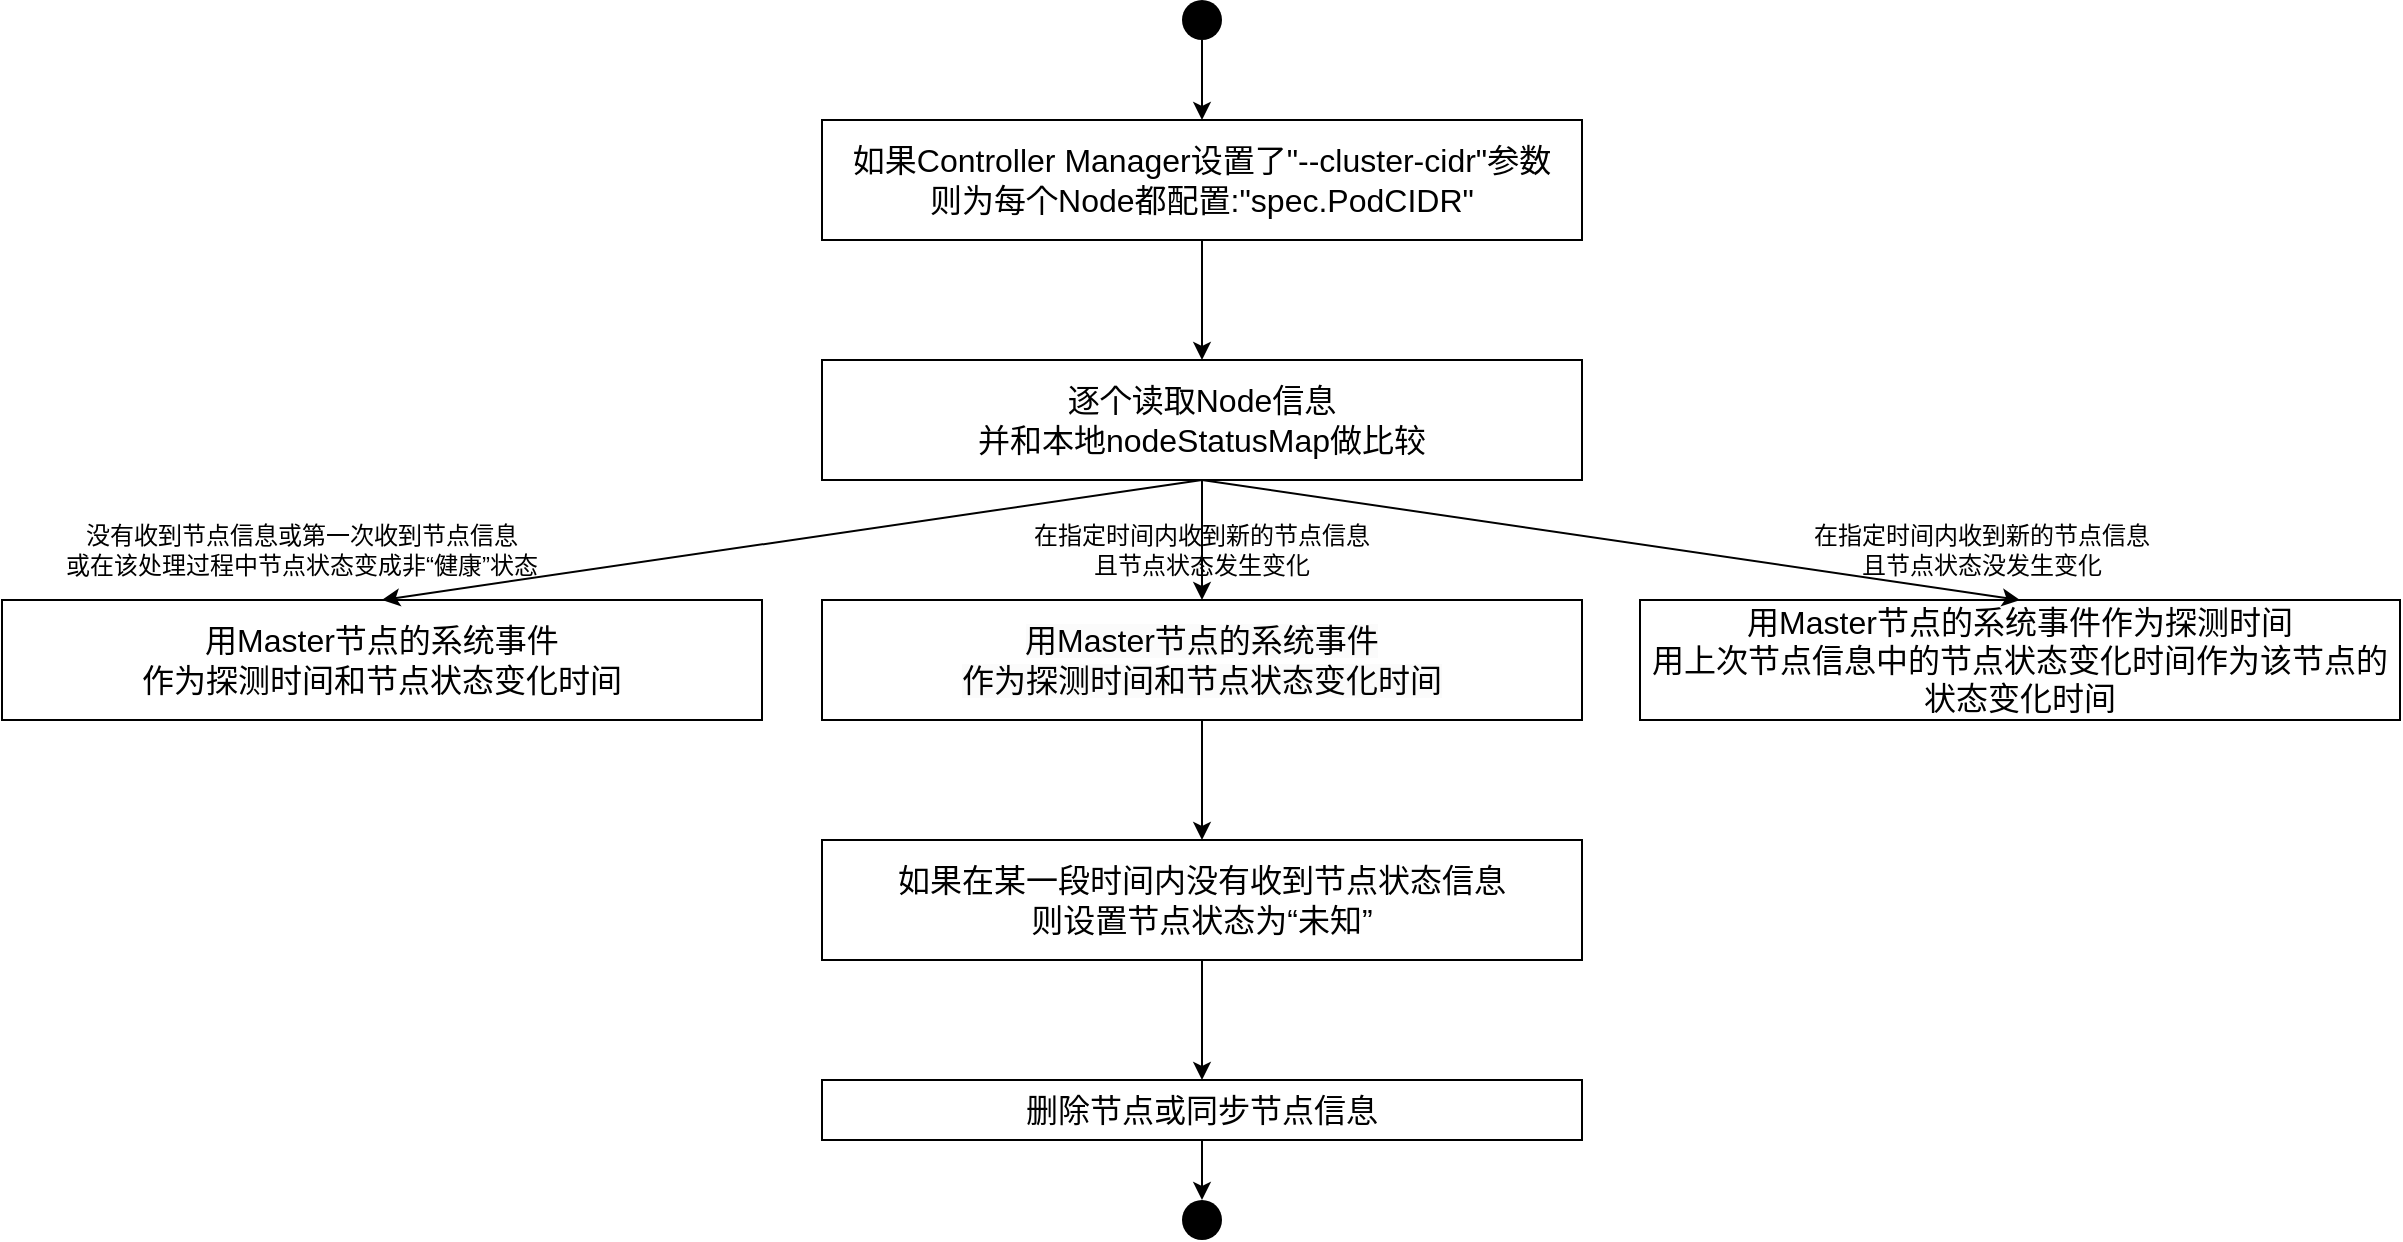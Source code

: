 <mxfile version="21.6.1" type="device">
  <diagram name="第 1 页" id="BU6Q65cIdg73-IPY4VQ8">
    <mxGraphModel dx="2587" dy="820" grid="1" gridSize="10" guides="1" tooltips="1" connect="1" arrows="1" fold="1" page="1" pageScale="1" pageWidth="1169" pageHeight="827" math="0" shadow="0">
      <root>
        <mxCell id="0" />
        <mxCell id="1" parent="0" />
        <mxCell id="o5xesMfrAusdDNZWTFjg-25" value="" style="group" vertex="1" connectable="0" parent="1">
          <mxGeometry x="-30" y="20" width="1199" height="620" as="geometry" />
        </mxCell>
        <mxCell id="o5xesMfrAusdDNZWTFjg-1" value="如果Controller Manager设置了&quot;--cluster-cidr&quot;参数&lt;br style=&quot;font-size: 16px;&quot;&gt;则为每个Node都配置:&quot;spec.PodCIDR&quot;" style="rounded=0;whiteSpace=wrap;html=1;fontSize=16;" vertex="1" parent="o5xesMfrAusdDNZWTFjg-25">
          <mxGeometry x="410" y="60" width="380" height="60" as="geometry" />
        </mxCell>
        <mxCell id="o5xesMfrAusdDNZWTFjg-2" value="逐个读取Node信息&lt;br&gt;并和本地nodeStatusMap做比较" style="rounded=0;whiteSpace=wrap;html=1;fontSize=16;" vertex="1" parent="o5xesMfrAusdDNZWTFjg-25">
          <mxGeometry x="410" y="180" width="380" height="60" as="geometry" />
        </mxCell>
        <mxCell id="o5xesMfrAusdDNZWTFjg-15" value="" style="edgeStyle=orthogonalEdgeStyle;rounded=0;orthogonalLoop=1;jettySize=auto;html=1;" edge="1" parent="o5xesMfrAusdDNZWTFjg-25" source="o5xesMfrAusdDNZWTFjg-1" target="o5xesMfrAusdDNZWTFjg-2">
          <mxGeometry relative="1" as="geometry" />
        </mxCell>
        <mxCell id="o5xesMfrAusdDNZWTFjg-3" value="用Master节点的系统事件&lt;br&gt;作为探测时间和节点状态变化时间" style="rounded=0;whiteSpace=wrap;html=1;fontSize=16;" vertex="1" parent="o5xesMfrAusdDNZWTFjg-25">
          <mxGeometry y="300" width="380" height="60" as="geometry" />
        </mxCell>
        <mxCell id="o5xesMfrAusdDNZWTFjg-4" value="&lt;span style=&quot;color: rgb(0, 0, 0); font-family: Helvetica; font-size: 16px; font-style: normal; font-variant-ligatures: normal; font-variant-caps: normal; font-weight: 400; letter-spacing: normal; orphans: 2; text-align: center; text-indent: 0px; text-transform: none; widows: 2; word-spacing: 0px; -webkit-text-stroke-width: 0px; background-color: rgb(251, 251, 251); text-decoration-thickness: initial; text-decoration-style: initial; text-decoration-color: initial; float: none; display: inline !important;&quot;&gt;用Master节点的系统事件&lt;/span&gt;&lt;br style=&quot;border-color: var(--border-color); color: rgb(0, 0, 0); font-family: Helvetica; font-size: 16px; font-style: normal; font-variant-ligatures: normal; font-variant-caps: normal; font-weight: 400; letter-spacing: normal; orphans: 2; text-align: center; text-indent: 0px; text-transform: none; widows: 2; word-spacing: 0px; -webkit-text-stroke-width: 0px; background-color: rgb(251, 251, 251); text-decoration-thickness: initial; text-decoration-style: initial; text-decoration-color: initial;&quot;&gt;&lt;span style=&quot;color: rgb(0, 0, 0); font-family: Helvetica; font-size: 16px; font-style: normal; font-variant-ligatures: normal; font-variant-caps: normal; font-weight: 400; letter-spacing: normal; orphans: 2; text-align: center; text-indent: 0px; text-transform: none; widows: 2; word-spacing: 0px; -webkit-text-stroke-width: 0px; background-color: rgb(251, 251, 251); text-decoration-thickness: initial; text-decoration-style: initial; text-decoration-color: initial; float: none; display: inline !important;&quot;&gt;作为探测时间和节点状态变化时间&lt;/span&gt;" style="rounded=0;whiteSpace=wrap;html=1;fontSize=16;" vertex="1" parent="o5xesMfrAusdDNZWTFjg-25">
          <mxGeometry x="410" y="300" width="380" height="60" as="geometry" />
        </mxCell>
        <mxCell id="o5xesMfrAusdDNZWTFjg-16" value="" style="edgeStyle=orthogonalEdgeStyle;rounded=0;orthogonalLoop=1;jettySize=auto;html=1;" edge="1" parent="o5xesMfrAusdDNZWTFjg-25" source="o5xesMfrAusdDNZWTFjg-2" target="o5xesMfrAusdDNZWTFjg-4">
          <mxGeometry relative="1" as="geometry" />
        </mxCell>
        <mxCell id="o5xesMfrAusdDNZWTFjg-5" value="用Master节点的系统事件作为探测时间&lt;br&gt;用上次节点信息中的节点状态变化时间作为该节点的状态变化时间" style="rounded=0;whiteSpace=wrap;html=1;fontSize=16;" vertex="1" parent="o5xesMfrAusdDNZWTFjg-25">
          <mxGeometry x="819" y="300" width="380" height="60" as="geometry" />
        </mxCell>
        <mxCell id="o5xesMfrAusdDNZWTFjg-7" value="如果在某一段时间内没有收到节点状态信息&lt;br&gt;则设置节点状态为“未知”" style="rounded=0;whiteSpace=wrap;html=1;fontSize=16;" vertex="1" parent="o5xesMfrAusdDNZWTFjg-25">
          <mxGeometry x="410" y="420" width="380" height="60" as="geometry" />
        </mxCell>
        <mxCell id="o5xesMfrAusdDNZWTFjg-8" value="删除节点或同步节点信息" style="rounded=0;whiteSpace=wrap;html=1;fontSize=16;" vertex="1" parent="o5xesMfrAusdDNZWTFjg-25">
          <mxGeometry x="410" y="540" width="380" height="30" as="geometry" />
        </mxCell>
        <mxCell id="o5xesMfrAusdDNZWTFjg-17" value="" style="edgeStyle=orthogonalEdgeStyle;rounded=0;orthogonalLoop=1;jettySize=auto;html=1;" edge="1" parent="o5xesMfrAusdDNZWTFjg-25" source="o5xesMfrAusdDNZWTFjg-4" target="o5xesMfrAusdDNZWTFjg-7">
          <mxGeometry relative="1" as="geometry" />
        </mxCell>
        <mxCell id="o5xesMfrAusdDNZWTFjg-9" value="" style="ellipse;whiteSpace=wrap;html=1;strokeColor=none;fillColor=#000000;" vertex="1" parent="o5xesMfrAusdDNZWTFjg-25">
          <mxGeometry x="590" y="600" width="20" height="20" as="geometry" />
        </mxCell>
        <mxCell id="o5xesMfrAusdDNZWTFjg-14" value="" style="edgeStyle=orthogonalEdgeStyle;rounded=0;orthogonalLoop=1;jettySize=auto;html=1;" edge="1" parent="o5xesMfrAusdDNZWTFjg-25" source="o5xesMfrAusdDNZWTFjg-10" target="o5xesMfrAusdDNZWTFjg-1">
          <mxGeometry relative="1" as="geometry" />
        </mxCell>
        <mxCell id="o5xesMfrAusdDNZWTFjg-10" value="" style="ellipse;whiteSpace=wrap;html=1;strokeColor=none;fillColor=#000000;" vertex="1" parent="o5xesMfrAusdDNZWTFjg-25">
          <mxGeometry x="590" width="20" height="20" as="geometry" />
        </mxCell>
        <mxCell id="o5xesMfrAusdDNZWTFjg-18" value="" style="edgeStyle=orthogonalEdgeStyle;rounded=0;orthogonalLoop=1;jettySize=auto;html=1;" edge="1" parent="o5xesMfrAusdDNZWTFjg-25" source="o5xesMfrAusdDNZWTFjg-7" target="o5xesMfrAusdDNZWTFjg-8">
          <mxGeometry relative="1" as="geometry" />
        </mxCell>
        <mxCell id="o5xesMfrAusdDNZWTFjg-20" value="" style="endArrow=classic;html=1;rounded=0;exitX=0.5;exitY=1;exitDx=0;exitDy=0;entryX=0.5;entryY=0;entryDx=0;entryDy=0;" edge="1" parent="o5xesMfrAusdDNZWTFjg-25" source="o5xesMfrAusdDNZWTFjg-2" target="o5xesMfrAusdDNZWTFjg-3">
          <mxGeometry width="50" height="50" relative="1" as="geometry">
            <mxPoint x="320" y="300" as="sourcePoint" />
            <mxPoint x="370" y="250" as="targetPoint" />
          </mxGeometry>
        </mxCell>
        <mxCell id="o5xesMfrAusdDNZWTFjg-19" value="" style="edgeStyle=orthogonalEdgeStyle;rounded=0;orthogonalLoop=1;jettySize=auto;html=1;" edge="1" parent="o5xesMfrAusdDNZWTFjg-25" source="o5xesMfrAusdDNZWTFjg-8" target="o5xesMfrAusdDNZWTFjg-9">
          <mxGeometry relative="1" as="geometry" />
        </mxCell>
        <mxCell id="o5xesMfrAusdDNZWTFjg-21" value="" style="endArrow=classic;html=1;rounded=0;exitX=0.5;exitY=1;exitDx=0;exitDy=0;entryX=0.5;entryY=0;entryDx=0;entryDy=0;" edge="1" parent="o5xesMfrAusdDNZWTFjg-25" source="o5xesMfrAusdDNZWTFjg-2" target="o5xesMfrAusdDNZWTFjg-5">
          <mxGeometry width="50" height="50" relative="1" as="geometry">
            <mxPoint x="860" y="260" as="sourcePoint" />
            <mxPoint x="910" y="210" as="targetPoint" />
          </mxGeometry>
        </mxCell>
        <mxCell id="o5xesMfrAusdDNZWTFjg-22" value="没有收到节点信息或第一次收到节点信息&lt;br&gt;或在该处理过程中节点状态变成非“健康”状态" style="text;html=1;strokeColor=none;fillColor=none;align=center;verticalAlign=middle;whiteSpace=wrap;rounded=0;" vertex="1" parent="o5xesMfrAusdDNZWTFjg-25">
          <mxGeometry x="30" y="260" width="240" height="30" as="geometry" />
        </mxCell>
        <mxCell id="o5xesMfrAusdDNZWTFjg-23" value="在指定时间内收到新的节点信息&lt;br&gt;且节点状态发生变化" style="text;html=1;strokeColor=none;fillColor=none;align=center;verticalAlign=middle;whiteSpace=wrap;rounded=0;" vertex="1" parent="o5xesMfrAusdDNZWTFjg-25">
          <mxGeometry x="515" y="260" width="170" height="30" as="geometry" />
        </mxCell>
        <mxCell id="o5xesMfrAusdDNZWTFjg-24" value="在指定时间内收到新的节点信息&lt;br&gt;且节点状态没发生变化" style="text;html=1;strokeColor=none;fillColor=none;align=center;verticalAlign=middle;whiteSpace=wrap;rounded=0;" vertex="1" parent="o5xesMfrAusdDNZWTFjg-25">
          <mxGeometry x="900" y="260" width="180" height="30" as="geometry" />
        </mxCell>
      </root>
    </mxGraphModel>
  </diagram>
</mxfile>
